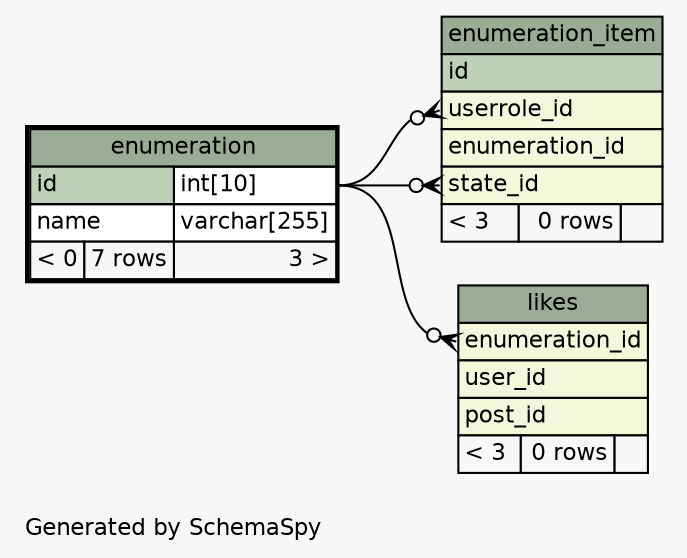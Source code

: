 // dot 2.40.1 on Linux 4.12.5-300.fc26.x86_64
// SchemaSpy rev 590
digraph "oneDegreeRelationshipsDiagram" {
  graph [
    rankdir="RL"
    bgcolor="#f7f7f7"
    label="\nGenerated by SchemaSpy"
    labeljust="l"
    nodesep="0.18"
    ranksep="0.46"
    fontname="Helvetica"
    fontsize="11"
  ];
  node [
    fontname="Helvetica"
    fontsize="11"
    shape="plaintext"
  ];
  edge [
    arrowsize="0.8"
  ];
  "enumeration_item":"state_id":w -> "enumeration":"id.type":e [arrowhead=none dir=back arrowtail=crowodot];
  "enumeration_item":"userrole_id":w -> "enumeration":"id.type":e [arrowhead=none dir=back arrowtail=crowodot];
  "likes":"enumeration_id":w -> "enumeration":"id.type":e [arrowhead=none dir=back arrowtail=crowodot];
  "enumeration" [
    label=<
    <TABLE BORDER="2" CELLBORDER="1" CELLSPACING="0" BGCOLOR="#ffffff">
      <TR><TD COLSPAN="3" BGCOLOR="#9bab96" ALIGN="CENTER">enumeration</TD></TR>
      <TR><TD PORT="id" COLSPAN="2" BGCOLOR="#bed1b8" ALIGN="LEFT">id</TD><TD PORT="id.type" ALIGN="LEFT">int[10]</TD></TR>
      <TR><TD PORT="name" COLSPAN="2" ALIGN="LEFT">name</TD><TD PORT="name.type" ALIGN="LEFT">varchar[255]</TD></TR>
      <TR><TD ALIGN="LEFT" BGCOLOR="#f7f7f7">&lt; 0</TD><TD ALIGN="RIGHT" BGCOLOR="#f7f7f7">7 rows</TD><TD ALIGN="RIGHT" BGCOLOR="#f7f7f7">3 &gt;</TD></TR>
    </TABLE>>
    URL="enumeration.html"
    tooltip="enumeration"
  ];
  "enumeration_item" [
    label=<
    <TABLE BORDER="0" CELLBORDER="1" CELLSPACING="0" BGCOLOR="#ffffff">
      <TR><TD COLSPAN="3" BGCOLOR="#9bab96" ALIGN="CENTER">enumeration_item</TD></TR>
      <TR><TD PORT="id" COLSPAN="3" BGCOLOR="#bed1b8" ALIGN="LEFT">id</TD></TR>
      <TR><TD PORT="userrole_id" COLSPAN="3" BGCOLOR="#f4f7da" ALIGN="LEFT">userrole_id</TD></TR>
      <TR><TD PORT="enumeration_id" COLSPAN="3" BGCOLOR="#f4f7da" ALIGN="LEFT">enumeration_id</TD></TR>
      <TR><TD PORT="state_id" COLSPAN="3" BGCOLOR="#f4f7da" ALIGN="LEFT">state_id</TD></TR>
      <TR><TD ALIGN="LEFT" BGCOLOR="#f7f7f7">&lt; 3</TD><TD ALIGN="RIGHT" BGCOLOR="#f7f7f7">0 rows</TD><TD ALIGN="RIGHT" BGCOLOR="#f7f7f7">  </TD></TR>
    </TABLE>>
    URL="enumeration_item.html"
    tooltip="enumeration_item"
  ];
  "likes" [
    label=<
    <TABLE BORDER="0" CELLBORDER="1" CELLSPACING="0" BGCOLOR="#ffffff">
      <TR><TD COLSPAN="3" BGCOLOR="#9bab96" ALIGN="CENTER">likes</TD></TR>
      <TR><TD PORT="enumeration_id" COLSPAN="3" BGCOLOR="#f4f7da" ALIGN="LEFT">enumeration_id</TD></TR>
      <TR><TD PORT="user_id" COLSPAN="3" BGCOLOR="#f4f7da" ALIGN="LEFT">user_id</TD></TR>
      <TR><TD PORT="post_id" COLSPAN="3" BGCOLOR="#f4f7da" ALIGN="LEFT">post_id</TD></TR>
      <TR><TD ALIGN="LEFT" BGCOLOR="#f7f7f7">&lt; 3</TD><TD ALIGN="RIGHT" BGCOLOR="#f7f7f7">0 rows</TD><TD ALIGN="RIGHT" BGCOLOR="#f7f7f7">  </TD></TR>
    </TABLE>>
    URL="likes.html"
    tooltip="likes"
  ];
}
